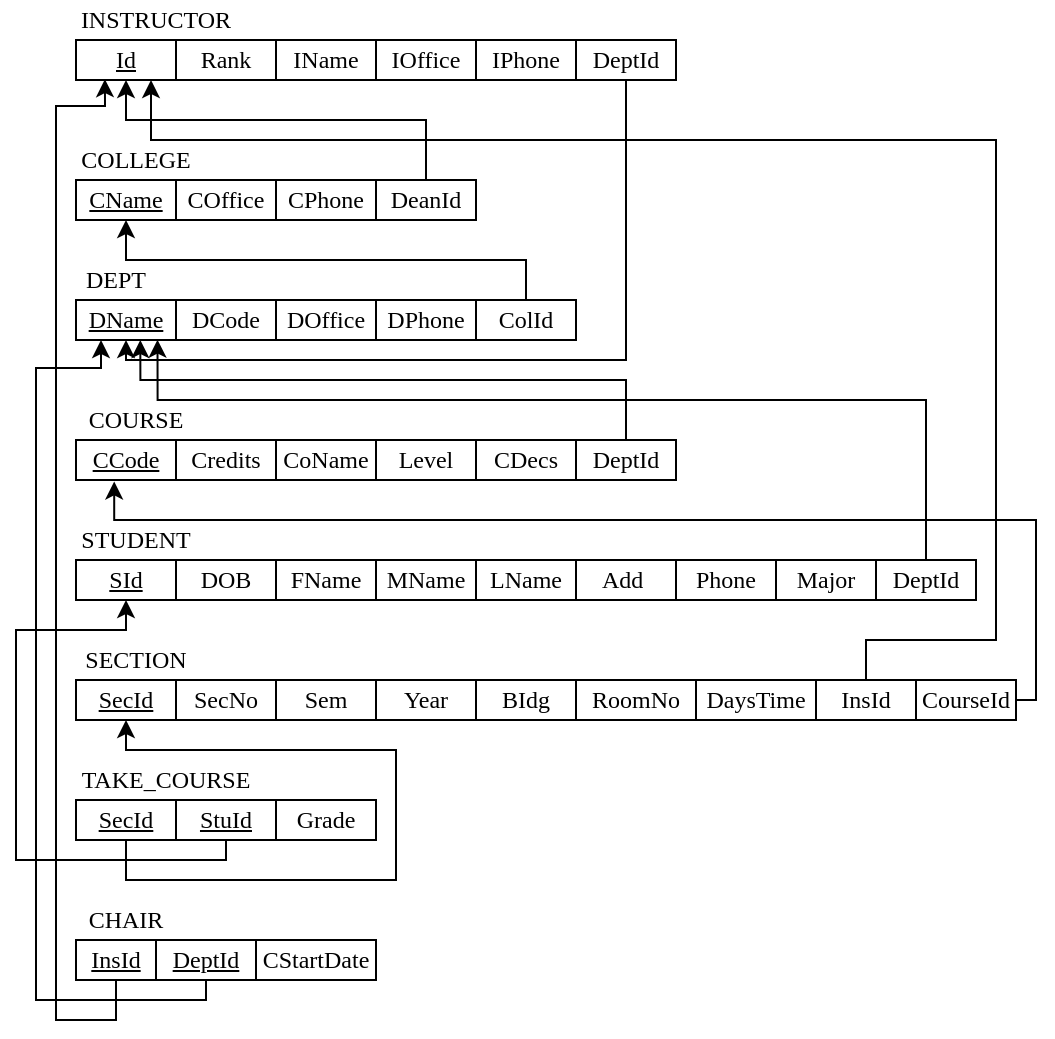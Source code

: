 <mxfile version="28.1.2">
  <diagram name="第 1 页" id="FGGuAt8Rrx4PTVafgH-0">
    <mxGraphModel dx="938" dy="581" grid="1" gridSize="10" guides="1" tooltips="1" connect="1" arrows="1" fold="1" page="1" pageScale="1" pageWidth="827" pageHeight="1169" math="0" shadow="0">
      <root>
        <mxCell id="0" />
        <mxCell id="1" parent="0" />
        <mxCell id="PxmSNstuETSj8fjZK2mL-1" value="&lt;font face=&quot;Times New Roman&quot;&gt;&lt;u&gt;CName&lt;/u&gt;&lt;/font&gt;" style="rounded=0;whiteSpace=wrap;html=1;" parent="1" vertex="1">
          <mxGeometry x="120" y="240" width="50" height="20" as="geometry" />
        </mxCell>
        <mxCell id="PxmSNstuETSj8fjZK2mL-2" value="&lt;font face=&quot;Times New Roman&quot;&gt;COffice&lt;/font&gt;" style="rounded=0;whiteSpace=wrap;html=1;" parent="1" vertex="1">
          <mxGeometry x="170" y="240" width="50" height="20" as="geometry" />
        </mxCell>
        <mxCell id="PxmSNstuETSj8fjZK2mL-6" value="&lt;font face=&quot;Times New Roman&quot;&gt;CPhone&lt;/font&gt;" style="rounded=0;whiteSpace=wrap;html=1;" parent="1" vertex="1">
          <mxGeometry x="220" y="240" width="50" height="20" as="geometry" />
        </mxCell>
        <mxCell id="PxmSNstuETSj8fjZK2mL-8" value="&lt;font face=&quot;Times New Roman&quot;&gt;COLLEGE&lt;/font&gt;" style="text;html=1;align=center;verticalAlign=middle;whiteSpace=wrap;rounded=0;" parent="1" vertex="1">
          <mxGeometry x="120" y="220" width="60" height="20" as="geometry" />
        </mxCell>
        <mxCell id="PxmSNstuETSj8fjZK2mL-9" value="&lt;font face=&quot;Times New Roman&quot;&gt;&lt;u&gt;Id&lt;/u&gt;&lt;/font&gt;" style="rounded=0;whiteSpace=wrap;html=1;" parent="1" vertex="1">
          <mxGeometry x="120" y="170" width="50" height="20" as="geometry" />
        </mxCell>
        <mxCell id="PxmSNstuETSj8fjZK2mL-10" value="&lt;font face=&quot;Times New Roman&quot;&gt;Rank&lt;/font&gt;" style="rounded=0;whiteSpace=wrap;html=1;" parent="1" vertex="1">
          <mxGeometry x="170" y="170" width="50" height="20" as="geometry" />
        </mxCell>
        <mxCell id="PxmSNstuETSj8fjZK2mL-11" value="&lt;font face=&quot;Times New Roman&quot;&gt;IName&lt;/font&gt;" style="rounded=0;whiteSpace=wrap;html=1;" parent="1" vertex="1">
          <mxGeometry x="220" y="170" width="50" height="20" as="geometry" />
        </mxCell>
        <mxCell id="PxmSNstuETSj8fjZK2mL-12" value="&lt;font face=&quot;Times New Roman&quot;&gt;INSTRUCTOR&lt;/font&gt;" style="text;html=1;align=center;verticalAlign=middle;whiteSpace=wrap;rounded=0;" parent="1" vertex="1">
          <mxGeometry x="120" y="150" width="80" height="20" as="geometry" />
        </mxCell>
        <mxCell id="PxmSNstuETSj8fjZK2mL-13" value="&lt;font face=&quot;Times New Roman&quot;&gt;IOffice&lt;/font&gt;" style="rounded=0;whiteSpace=wrap;html=1;" parent="1" vertex="1">
          <mxGeometry x="270" y="170" width="50" height="20" as="geometry" />
        </mxCell>
        <mxCell id="PxmSNstuETSj8fjZK2mL-15" value="&lt;font face=&quot;Times New Roman&quot;&gt;IPhone&lt;/font&gt;" style="rounded=0;whiteSpace=wrap;html=1;" parent="1" vertex="1">
          <mxGeometry x="320" y="170" width="50" height="20" as="geometry" />
        </mxCell>
        <mxCell id="PxmSNstuETSj8fjZK2mL-17" value="&lt;font face=&quot;Times New Roman&quot;&gt;&lt;u&gt;DName&lt;/u&gt;&lt;/font&gt;" style="rounded=0;whiteSpace=wrap;html=1;" parent="1" vertex="1">
          <mxGeometry x="120" y="300" width="50" height="20" as="geometry" />
        </mxCell>
        <mxCell id="PxmSNstuETSj8fjZK2mL-18" value="&lt;font face=&quot;Times New Roman&quot;&gt;DCode&lt;/font&gt;" style="rounded=0;whiteSpace=wrap;html=1;" parent="1" vertex="1">
          <mxGeometry x="170" y="300" width="50" height="20" as="geometry" />
        </mxCell>
        <mxCell id="PxmSNstuETSj8fjZK2mL-19" value="&lt;font face=&quot;Times New Roman&quot;&gt;DOffice&lt;/font&gt;" style="rounded=0;whiteSpace=wrap;html=1;" parent="1" vertex="1">
          <mxGeometry x="220" y="300" width="50" height="20" as="geometry" />
        </mxCell>
        <mxCell id="PxmSNstuETSj8fjZK2mL-20" value="&lt;font face=&quot;Times New Roman&quot;&gt;DEPT&lt;/font&gt;" style="text;html=1;align=center;verticalAlign=middle;whiteSpace=wrap;rounded=0;" parent="1" vertex="1">
          <mxGeometry x="120" y="280" width="40" height="20" as="geometry" />
        </mxCell>
        <mxCell id="PxmSNstuETSj8fjZK2mL-21" value="&lt;font face=&quot;Times New Roman&quot;&gt;DPhone&lt;/font&gt;" style="rounded=0;whiteSpace=wrap;html=1;" parent="1" vertex="1">
          <mxGeometry x="270" y="300" width="50" height="20" as="geometry" />
        </mxCell>
        <mxCell id="wNJozsmkvN_UzGk9LZLu-2" value="&lt;font face=&quot;Times New Roman&quot;&gt;&lt;u&gt;CCode&lt;/u&gt;&lt;/font&gt;" style="rounded=0;whiteSpace=wrap;html=1;" vertex="1" parent="1">
          <mxGeometry x="120" y="370" width="50" height="20" as="geometry" />
        </mxCell>
        <mxCell id="wNJozsmkvN_UzGk9LZLu-3" value="&lt;font face=&quot;Times New Roman&quot;&gt;Credits&lt;/font&gt;" style="rounded=0;whiteSpace=wrap;html=1;" vertex="1" parent="1">
          <mxGeometry x="170" y="370" width="50" height="20" as="geometry" />
        </mxCell>
        <mxCell id="wNJozsmkvN_UzGk9LZLu-4" value="&lt;font face=&quot;Times New Roman&quot;&gt;CoName&lt;/font&gt;" style="rounded=0;whiteSpace=wrap;html=1;" vertex="1" parent="1">
          <mxGeometry x="220" y="370" width="50" height="20" as="geometry" />
        </mxCell>
        <mxCell id="wNJozsmkvN_UzGk9LZLu-5" value="&lt;font face=&quot;Times New Roman&quot;&gt;COURSE&lt;/font&gt;" style="text;html=1;align=center;verticalAlign=middle;whiteSpace=wrap;rounded=0;" vertex="1" parent="1">
          <mxGeometry x="120" y="350" width="60" height="20" as="geometry" />
        </mxCell>
        <mxCell id="wNJozsmkvN_UzGk9LZLu-6" value="&lt;font face=&quot;Times New Roman&quot;&gt;Level&lt;/font&gt;" style="rounded=0;whiteSpace=wrap;html=1;" vertex="1" parent="1">
          <mxGeometry x="270" y="370" width="50" height="20" as="geometry" />
        </mxCell>
        <mxCell id="wNJozsmkvN_UzGk9LZLu-7" value="&lt;font face=&quot;Times New Roman&quot;&gt;CDecs&lt;/font&gt;" style="rounded=0;whiteSpace=wrap;html=1;" vertex="1" parent="1">
          <mxGeometry x="320" y="370" width="50" height="20" as="geometry" />
        </mxCell>
        <mxCell id="wNJozsmkvN_UzGk9LZLu-8" value="&lt;font face=&quot;Times New Roman&quot;&gt;&lt;u&gt;SId&lt;/u&gt;&lt;/font&gt;" style="rounded=0;whiteSpace=wrap;html=1;" vertex="1" parent="1">
          <mxGeometry x="120" y="430" width="50" height="20" as="geometry" />
        </mxCell>
        <mxCell id="wNJozsmkvN_UzGk9LZLu-9" value="&lt;font face=&quot;Times New Roman&quot;&gt;DOB&lt;/font&gt;" style="rounded=0;whiteSpace=wrap;html=1;" vertex="1" parent="1">
          <mxGeometry x="170" y="430" width="50" height="20" as="geometry" />
        </mxCell>
        <mxCell id="wNJozsmkvN_UzGk9LZLu-10" value="&lt;font face=&quot;Times New Roman&quot;&gt;FName&lt;/font&gt;" style="rounded=0;whiteSpace=wrap;html=1;" vertex="1" parent="1">
          <mxGeometry x="220" y="430" width="50" height="20" as="geometry" />
        </mxCell>
        <mxCell id="wNJozsmkvN_UzGk9LZLu-11" value="&lt;font face=&quot;Times New Roman&quot;&gt;STUDENT&lt;/font&gt;" style="text;html=1;align=center;verticalAlign=middle;whiteSpace=wrap;rounded=0;" vertex="1" parent="1">
          <mxGeometry x="120" y="410" width="60" height="20" as="geometry" />
        </mxCell>
        <mxCell id="wNJozsmkvN_UzGk9LZLu-12" value="&lt;font face=&quot;Times New Roman&quot;&gt;MName&lt;/font&gt;" style="rounded=0;whiteSpace=wrap;html=1;" vertex="1" parent="1">
          <mxGeometry x="270" y="430" width="50" height="20" as="geometry" />
        </mxCell>
        <mxCell id="wNJozsmkvN_UzGk9LZLu-13" value="&lt;font face=&quot;Times New Roman&quot;&gt;LName&lt;/font&gt;" style="rounded=0;whiteSpace=wrap;html=1;" vertex="1" parent="1">
          <mxGeometry x="320" y="430" width="50" height="20" as="geometry" />
        </mxCell>
        <mxCell id="wNJozsmkvN_UzGk9LZLu-14" value="&lt;font face=&quot;Times New Roman&quot;&gt;Add&lt;span style=&quot;white-space: pre;&quot;&gt;&#x9;&lt;/span&gt;&lt;/font&gt;" style="rounded=0;whiteSpace=wrap;html=1;" vertex="1" parent="1">
          <mxGeometry x="370" y="430" width="50" height="20" as="geometry" />
        </mxCell>
        <mxCell id="wNJozsmkvN_UzGk9LZLu-15" value="&lt;font face=&quot;Times New Roman&quot;&gt;Phone&lt;/font&gt;" style="rounded=0;whiteSpace=wrap;html=1;" vertex="1" parent="1">
          <mxGeometry x="420" y="430" width="50" height="20" as="geometry" />
        </mxCell>
        <mxCell id="wNJozsmkvN_UzGk9LZLu-16" value="&lt;font face=&quot;Times New Roman&quot;&gt;Major&lt;/font&gt;" style="rounded=0;whiteSpace=wrap;html=1;" vertex="1" parent="1">
          <mxGeometry x="470" y="430" width="50" height="20" as="geometry" />
        </mxCell>
        <mxCell id="wNJozsmkvN_UzGk9LZLu-17" value="&lt;font face=&quot;Times New Roman&quot;&gt;&lt;u&gt;SecId&lt;/u&gt;&lt;/font&gt;" style="rounded=0;whiteSpace=wrap;html=1;" vertex="1" parent="1">
          <mxGeometry x="120" y="490" width="50" height="20" as="geometry" />
        </mxCell>
        <mxCell id="wNJozsmkvN_UzGk9LZLu-18" value="&lt;font face=&quot;Times New Roman&quot;&gt;SecNo&lt;/font&gt;" style="rounded=0;whiteSpace=wrap;html=1;" vertex="1" parent="1">
          <mxGeometry x="170" y="490" width="50" height="20" as="geometry" />
        </mxCell>
        <mxCell id="wNJozsmkvN_UzGk9LZLu-19" value="&lt;font face=&quot;Times New Roman&quot;&gt;Sem&lt;/font&gt;" style="rounded=0;whiteSpace=wrap;html=1;" vertex="1" parent="1">
          <mxGeometry x="220" y="490" width="50" height="20" as="geometry" />
        </mxCell>
        <mxCell id="wNJozsmkvN_UzGk9LZLu-20" value="&lt;font face=&quot;Times New Roman&quot;&gt;SECTION&lt;/font&gt;" style="text;html=1;align=center;verticalAlign=middle;whiteSpace=wrap;rounded=0;" vertex="1" parent="1">
          <mxGeometry x="120" y="470" width="60" height="20" as="geometry" />
        </mxCell>
        <mxCell id="wNJozsmkvN_UzGk9LZLu-21" value="&lt;font face=&quot;Times New Roman&quot;&gt;Year&lt;/font&gt;" style="rounded=0;whiteSpace=wrap;html=1;" vertex="1" parent="1">
          <mxGeometry x="270" y="490" width="50" height="20" as="geometry" />
        </mxCell>
        <mxCell id="wNJozsmkvN_UzGk9LZLu-22" value="&lt;font face=&quot;Times New Roman&quot;&gt;BIdg&lt;/font&gt;" style="rounded=0;whiteSpace=wrap;html=1;" vertex="1" parent="1">
          <mxGeometry x="320" y="490" width="50" height="20" as="geometry" />
        </mxCell>
        <mxCell id="wNJozsmkvN_UzGk9LZLu-23" value="&lt;font face=&quot;Times New Roman&quot;&gt;RoomNo&lt;/font&gt;" style="rounded=0;whiteSpace=wrap;html=1;" vertex="1" parent="1">
          <mxGeometry x="370" y="490" width="60" height="20" as="geometry" />
        </mxCell>
        <mxCell id="wNJozsmkvN_UzGk9LZLu-24" value="&lt;font face=&quot;Times New Roman&quot;&gt;DaysTime&lt;/font&gt;" style="rounded=0;whiteSpace=wrap;html=1;" vertex="1" parent="1">
          <mxGeometry x="430" y="490" width="60" height="20" as="geometry" />
        </mxCell>
        <mxCell id="wNJozsmkvN_UzGk9LZLu-28" style="edgeStyle=orthogonalEdgeStyle;rounded=0;orthogonalLoop=1;jettySize=auto;html=1;exitX=0.5;exitY=0;exitDx=0;exitDy=0;entryX=0.5;entryY=1;entryDx=0;entryDy=0;" edge="1" parent="1" source="wNJozsmkvN_UzGk9LZLu-26" target="PxmSNstuETSj8fjZK2mL-9">
          <mxGeometry relative="1" as="geometry">
            <Array as="points">
              <mxPoint x="295" y="210" />
              <mxPoint x="145" y="210" />
            </Array>
          </mxGeometry>
        </mxCell>
        <mxCell id="wNJozsmkvN_UzGk9LZLu-26" value="&lt;font face=&quot;Times New Roman&quot;&gt;DeanId&lt;/font&gt;" style="rounded=0;whiteSpace=wrap;html=1;" vertex="1" parent="1">
          <mxGeometry x="270" y="240" width="50" height="20" as="geometry" />
        </mxCell>
        <mxCell id="wNJozsmkvN_UzGk9LZLu-33" style="edgeStyle=orthogonalEdgeStyle;rounded=0;orthogonalLoop=1;jettySize=auto;html=1;entryX=0.5;entryY=1;entryDx=0;entryDy=0;exitX=0.5;exitY=0;exitDx=0;exitDy=0;" edge="1" parent="1" source="wNJozsmkvN_UzGk9LZLu-32" target="PxmSNstuETSj8fjZK2mL-1">
          <mxGeometry relative="1" as="geometry">
            <Array as="points">
              <mxPoint x="345" y="280" />
              <mxPoint x="145" y="280" />
            </Array>
          </mxGeometry>
        </mxCell>
        <mxCell id="wNJozsmkvN_UzGk9LZLu-32" value="&lt;font face=&quot;Times New Roman&quot;&gt;ColId&lt;/font&gt;" style="rounded=0;whiteSpace=wrap;html=1;" vertex="1" parent="1">
          <mxGeometry x="320" y="300" width="50" height="20" as="geometry" />
        </mxCell>
        <mxCell id="wNJozsmkvN_UzGk9LZLu-35" style="edgeStyle=orthogonalEdgeStyle;rounded=0;orthogonalLoop=1;jettySize=auto;html=1;exitX=0.5;exitY=1;exitDx=0;exitDy=0;entryX=0.5;entryY=1;entryDx=0;entryDy=0;" edge="1" parent="1" source="wNJozsmkvN_UzGk9LZLu-34" target="PxmSNstuETSj8fjZK2mL-17">
          <mxGeometry relative="1" as="geometry">
            <Array as="points">
              <mxPoint x="395" y="330" />
              <mxPoint x="145" y="330" />
            </Array>
          </mxGeometry>
        </mxCell>
        <mxCell id="wNJozsmkvN_UzGk9LZLu-34" value="&lt;font face=&quot;Times New Roman&quot;&gt;DeptId&lt;/font&gt;" style="rounded=0;whiteSpace=wrap;html=1;" vertex="1" parent="1">
          <mxGeometry x="370" y="170" width="50" height="20" as="geometry" />
        </mxCell>
        <mxCell id="wNJozsmkvN_UzGk9LZLu-36" value="&lt;font face=&quot;Times New Roman&quot;&gt;DeptId&lt;/font&gt;" style="rounded=0;whiteSpace=wrap;html=1;" vertex="1" parent="1">
          <mxGeometry x="370" y="370" width="50" height="20" as="geometry" />
        </mxCell>
        <mxCell id="wNJozsmkvN_UzGk9LZLu-37" style="edgeStyle=orthogonalEdgeStyle;rounded=0;orthogonalLoop=1;jettySize=auto;html=1;exitX=0.5;exitY=0;exitDx=0;exitDy=0;entryX=0.643;entryY=1.002;entryDx=0;entryDy=0;entryPerimeter=0;" edge="1" parent="1" source="wNJozsmkvN_UzGk9LZLu-36" target="PxmSNstuETSj8fjZK2mL-17">
          <mxGeometry relative="1" as="geometry">
            <Array as="points">
              <mxPoint x="395" y="340" />
              <mxPoint x="152" y="340" />
            </Array>
          </mxGeometry>
        </mxCell>
        <mxCell id="wNJozsmkvN_UzGk9LZLu-39" style="edgeStyle=orthogonalEdgeStyle;rounded=0;orthogonalLoop=1;jettySize=auto;html=1;exitX=0.5;exitY=0;exitDx=0;exitDy=0;entryX=0.75;entryY=1;entryDx=0;entryDy=0;" edge="1" parent="1" source="wNJozsmkvN_UzGk9LZLu-38" target="PxmSNstuETSj8fjZK2mL-9">
          <mxGeometry relative="1" as="geometry">
            <Array as="points">
              <mxPoint x="515" y="470" />
              <mxPoint x="580" y="470" />
              <mxPoint x="580" y="220" />
              <mxPoint x="158" y="220" />
            </Array>
          </mxGeometry>
        </mxCell>
        <mxCell id="wNJozsmkvN_UzGk9LZLu-38" value="&lt;font face=&quot;Times New Roman&quot;&gt;InsId&lt;/font&gt;" style="rounded=0;whiteSpace=wrap;html=1;" vertex="1" parent="1">
          <mxGeometry x="490" y="490" width="50" height="20" as="geometry" />
        </mxCell>
        <mxCell id="wNJozsmkvN_UzGk9LZLu-40" value="&lt;font face=&quot;Times New Roman&quot;&gt;CourseId&lt;/font&gt;" style="rounded=0;whiteSpace=wrap;html=1;" vertex="1" parent="1">
          <mxGeometry x="540" y="490" width="50" height="20" as="geometry" />
        </mxCell>
        <mxCell id="wNJozsmkvN_UzGk9LZLu-41" style="edgeStyle=orthogonalEdgeStyle;rounded=0;orthogonalLoop=1;jettySize=auto;html=1;entryX=0.382;entryY=1.037;entryDx=0;entryDy=0;entryPerimeter=0;" edge="1" parent="1" source="wNJozsmkvN_UzGk9LZLu-40" target="wNJozsmkvN_UzGk9LZLu-2">
          <mxGeometry relative="1" as="geometry">
            <Array as="points">
              <mxPoint x="600" y="500" />
              <mxPoint x="600" y="410" />
              <mxPoint x="139" y="410" />
            </Array>
          </mxGeometry>
        </mxCell>
        <mxCell id="wNJozsmkvN_UzGk9LZLu-42" value="&lt;font face=&quot;Times New Roman&quot;&gt;DeptId&lt;/font&gt;" style="rounded=0;whiteSpace=wrap;html=1;" vertex="1" parent="1">
          <mxGeometry x="520" y="430" width="50" height="20" as="geometry" />
        </mxCell>
        <mxCell id="wNJozsmkvN_UzGk9LZLu-43" style="edgeStyle=orthogonalEdgeStyle;rounded=0;orthogonalLoop=1;jettySize=auto;html=1;exitX=0.5;exitY=0;exitDx=0;exitDy=0;entryX=0.815;entryY=0.991;entryDx=0;entryDy=0;entryPerimeter=0;" edge="1" parent="1" source="wNJozsmkvN_UzGk9LZLu-42" target="PxmSNstuETSj8fjZK2mL-17">
          <mxGeometry relative="1" as="geometry">
            <Array as="points">
              <mxPoint x="545" y="350" />
              <mxPoint x="161" y="350" />
            </Array>
          </mxGeometry>
        </mxCell>
        <mxCell id="wNJozsmkvN_UzGk9LZLu-55" style="edgeStyle=orthogonalEdgeStyle;rounded=0;orthogonalLoop=1;jettySize=auto;html=1;entryX=0.5;entryY=1;entryDx=0;entryDy=0;" edge="1" parent="1" source="wNJozsmkvN_UzGk9LZLu-44" target="wNJozsmkvN_UzGk9LZLu-17">
          <mxGeometry relative="1" as="geometry">
            <Array as="points">
              <mxPoint x="145" y="590" />
              <mxPoint x="280" y="590" />
              <mxPoint x="280" y="525" />
              <mxPoint x="145" y="525" />
            </Array>
          </mxGeometry>
        </mxCell>
        <mxCell id="wNJozsmkvN_UzGk9LZLu-44" value="&lt;font face=&quot;Times New Roman&quot;&gt;&lt;u&gt;SecId&lt;/u&gt;&lt;/font&gt;" style="rounded=0;whiteSpace=wrap;html=1;" vertex="1" parent="1">
          <mxGeometry x="120" y="550" width="50" height="20" as="geometry" />
        </mxCell>
        <mxCell id="wNJozsmkvN_UzGk9LZLu-67" style="edgeStyle=orthogonalEdgeStyle;rounded=0;orthogonalLoop=1;jettySize=auto;html=1;entryX=0.5;entryY=1;entryDx=0;entryDy=0;exitX=0.5;exitY=1;exitDx=0;exitDy=0;" edge="1" parent="1" source="wNJozsmkvN_UzGk9LZLu-45" target="wNJozsmkvN_UzGk9LZLu-8">
          <mxGeometry relative="1" as="geometry">
            <Array as="points">
              <mxPoint x="195" y="580" />
              <mxPoint x="90" y="580" />
              <mxPoint x="90" y="465" />
              <mxPoint x="145" y="465" />
            </Array>
          </mxGeometry>
        </mxCell>
        <mxCell id="wNJozsmkvN_UzGk9LZLu-45" value="&lt;font face=&quot;Times New Roman&quot;&gt;&lt;u&gt;StuId&lt;/u&gt;&lt;/font&gt;" style="rounded=0;whiteSpace=wrap;html=1;" vertex="1" parent="1">
          <mxGeometry x="170" y="550" width="50" height="20" as="geometry" />
        </mxCell>
        <mxCell id="wNJozsmkvN_UzGk9LZLu-47" value="&lt;font face=&quot;Times New Roman&quot;&gt;TAKE_COURSE&lt;/font&gt;" style="text;html=1;align=center;verticalAlign=middle;whiteSpace=wrap;rounded=0;" vertex="1" parent="1">
          <mxGeometry x="120" y="530" width="90" height="20" as="geometry" />
        </mxCell>
        <mxCell id="wNJozsmkvN_UzGk9LZLu-58" value="&lt;font face=&quot;Times New Roman&quot;&gt;Grade&lt;/font&gt;" style="rounded=0;whiteSpace=wrap;html=1;" vertex="1" parent="1">
          <mxGeometry x="220" y="550" width="50" height="20" as="geometry" />
        </mxCell>
        <mxCell id="wNJozsmkvN_UzGk9LZLu-59" value="&lt;font face=&quot;Times New Roman&quot;&gt;&lt;u&gt;InsId&lt;/u&gt;&lt;/font&gt;" style="rounded=0;whiteSpace=wrap;html=1;" vertex="1" parent="1">
          <mxGeometry x="120" y="620" width="40" height="20" as="geometry" />
        </mxCell>
        <mxCell id="wNJozsmkvN_UzGk9LZLu-66" style="edgeStyle=orthogonalEdgeStyle;rounded=0;orthogonalLoop=1;jettySize=auto;html=1;exitX=0.5;exitY=1;exitDx=0;exitDy=0;entryX=0.25;entryY=1;entryDx=0;entryDy=0;" edge="1" parent="1" source="wNJozsmkvN_UzGk9LZLu-60" target="PxmSNstuETSj8fjZK2mL-17">
          <mxGeometry relative="1" as="geometry">
            <Array as="points">
              <mxPoint x="185" y="650" />
              <mxPoint x="100" y="650" />
              <mxPoint x="100" y="334" />
              <mxPoint x="133" y="334" />
            </Array>
          </mxGeometry>
        </mxCell>
        <mxCell id="wNJozsmkvN_UzGk9LZLu-60" value="&lt;font face=&quot;Times New Roman&quot;&gt;&lt;u&gt;DeptId&lt;/u&gt;&lt;/font&gt;" style="rounded=0;whiteSpace=wrap;html=1;" vertex="1" parent="1">
          <mxGeometry x="160" y="620" width="50" height="20" as="geometry" />
        </mxCell>
        <mxCell id="wNJozsmkvN_UzGk9LZLu-61" value="&lt;font face=&quot;Times New Roman&quot;&gt;CHAIR&lt;/font&gt;" style="text;html=1;align=center;verticalAlign=middle;whiteSpace=wrap;rounded=0;" vertex="1" parent="1">
          <mxGeometry x="120" y="600" width="50" height="20" as="geometry" />
        </mxCell>
        <mxCell id="wNJozsmkvN_UzGk9LZLu-62" value="&lt;font face=&quot;Times New Roman&quot;&gt;CStartDate&lt;/font&gt;" style="rounded=0;whiteSpace=wrap;html=1;" vertex="1" parent="1">
          <mxGeometry x="210" y="620" width="60" height="20" as="geometry" />
        </mxCell>
        <mxCell id="wNJozsmkvN_UzGk9LZLu-65" style="edgeStyle=orthogonalEdgeStyle;rounded=0;orthogonalLoop=1;jettySize=auto;html=1;exitX=0.5;exitY=1;exitDx=0;exitDy=0;entryX=0.289;entryY=0.979;entryDx=0;entryDy=0;entryPerimeter=0;" edge="1" parent="1" source="wNJozsmkvN_UzGk9LZLu-59" target="PxmSNstuETSj8fjZK2mL-9">
          <mxGeometry relative="1" as="geometry">
            <Array as="points">
              <mxPoint x="140" y="660" />
              <mxPoint x="110" y="660" />
              <mxPoint x="110" y="203" />
              <mxPoint x="135" y="203" />
            </Array>
          </mxGeometry>
        </mxCell>
      </root>
    </mxGraphModel>
  </diagram>
</mxfile>
